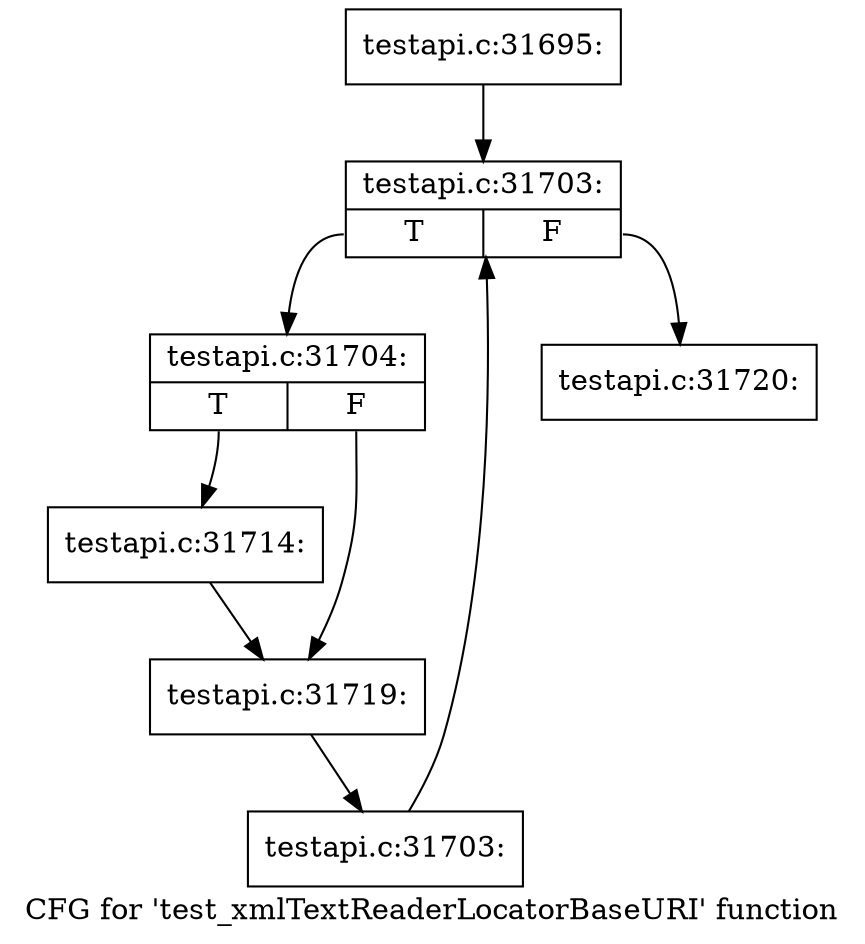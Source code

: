 digraph "CFG for 'test_xmlTextReaderLocatorBaseURI' function" {
	label="CFG for 'test_xmlTextReaderLocatorBaseURI' function";

	Node0x51b07e0 [shape=record,label="{testapi.c:31695:}"];
	Node0x51b07e0 -> Node0x51b88e0;
	Node0x51b88e0 [shape=record,label="{testapi.c:31703:|{<s0>T|<s1>F}}"];
	Node0x51b88e0:s0 -> Node0x51b8bc0;
	Node0x51b88e0:s1 -> Node0x51b8740;
	Node0x51b8bc0 [shape=record,label="{testapi.c:31704:|{<s0>T|<s1>F}}"];
	Node0x51b8bc0:s0 -> Node0x39c3580;
	Node0x51b8bc0:s1 -> Node0x51b9b40;
	Node0x39c3580 [shape=record,label="{testapi.c:31714:}"];
	Node0x39c3580 -> Node0x51b9b40;
	Node0x51b9b40 [shape=record,label="{testapi.c:31719:}"];
	Node0x51b9b40 -> Node0x51b8b30;
	Node0x51b8b30 [shape=record,label="{testapi.c:31703:}"];
	Node0x51b8b30 -> Node0x51b88e0;
	Node0x51b8740 [shape=record,label="{testapi.c:31720:}"];
}
